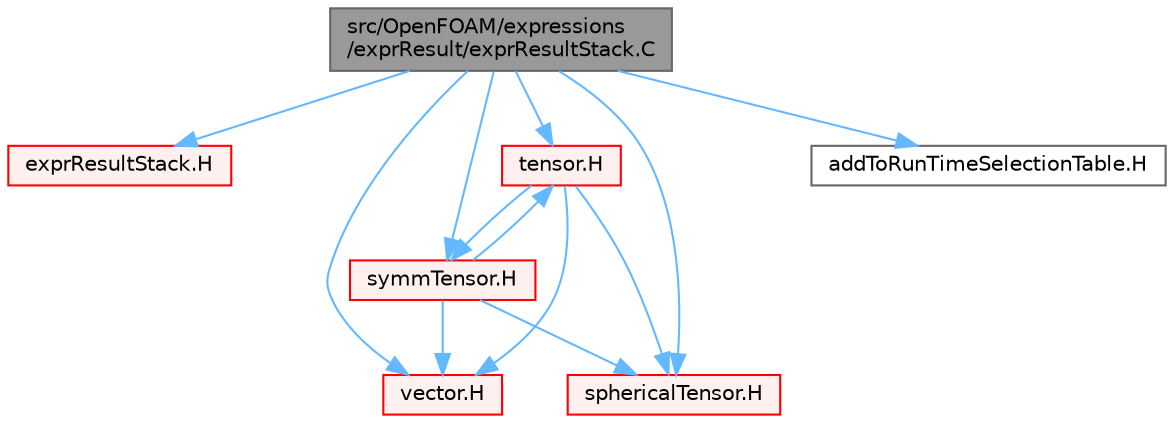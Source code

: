 digraph "src/OpenFOAM/expressions/exprResult/exprResultStack.C"
{
 // LATEX_PDF_SIZE
  bgcolor="transparent";
  edge [fontname=Helvetica,fontsize=10,labelfontname=Helvetica,labelfontsize=10];
  node [fontname=Helvetica,fontsize=10,shape=box,height=0.2,width=0.4];
  Node1 [id="Node000001",label="src/OpenFOAM/expressions\l/exprResult/exprResultStack.C",height=0.2,width=0.4,color="gray40", fillcolor="grey60", style="filled", fontcolor="black",tooltip=" "];
  Node1 -> Node2 [id="edge1_Node000001_Node000002",color="steelblue1",style="solid",tooltip=" "];
  Node2 [id="Node000002",label="exprResultStack.H",height=0.2,width=0.4,color="red", fillcolor="#FFF0F0", style="filled",URL="$exprResultStack_8H.html",tooltip=" "];
  Node1 -> Node36 [id="edge2_Node000001_Node000036",color="steelblue1",style="solid",tooltip=" "];
  Node36 [id="Node000036",label="vector.H",height=0.2,width=0.4,color="red", fillcolor="#FFF0F0", style="filled",URL="$vector_8H.html",tooltip=" "];
  Node1 -> Node93 [id="edge3_Node000001_Node000093",color="steelblue1",style="solid",tooltip=" "];
  Node93 [id="Node000093",label="tensor.H",height=0.2,width=0.4,color="red", fillcolor="#FFF0F0", style="filled",URL="$tensor_8H.html",tooltip=" "];
  Node93 -> Node36 [id="edge4_Node000093_Node000036",color="steelblue1",style="solid",tooltip=" "];
  Node93 -> Node82 [id="edge5_Node000093_Node000082",color="steelblue1",style="solid",tooltip=" "];
  Node82 [id="Node000082",label="sphericalTensor.H",height=0.2,width=0.4,color="red", fillcolor="#FFF0F0", style="filled",URL="$sphericalTensor_8H.html",tooltip=" "];
  Node93 -> Node86 [id="edge6_Node000093_Node000086",color="steelblue1",style="solid",tooltip=" "];
  Node86 [id="Node000086",label="symmTensor.H",height=0.2,width=0.4,color="red", fillcolor="#FFF0F0", style="filled",URL="$symmTensor_8H.html",tooltip=" "];
  Node86 -> Node36 [id="edge7_Node000086_Node000036",color="steelblue1",style="solid",tooltip=" "];
  Node86 -> Node82 [id="edge8_Node000086_Node000082",color="steelblue1",style="solid",tooltip=" "];
  Node86 -> Node93 [id="edge9_Node000086_Node000093",color="steelblue1",style="solid",tooltip=" "];
  Node1 -> Node86 [id="edge10_Node000001_Node000086",color="steelblue1",style="solid",tooltip=" "];
  Node1 -> Node82 [id="edge11_Node000001_Node000082",color="steelblue1",style="solid",tooltip=" "];
  Node1 -> Node208 [id="edge12_Node000001_Node000208",color="steelblue1",style="solid",tooltip=" "];
  Node208 [id="Node000208",label="addToRunTimeSelectionTable.H",height=0.2,width=0.4,color="grey40", fillcolor="white", style="filled",URL="$addToRunTimeSelectionTable_8H.html",tooltip="Macros for easy insertion into run-time selection tables."];
}
